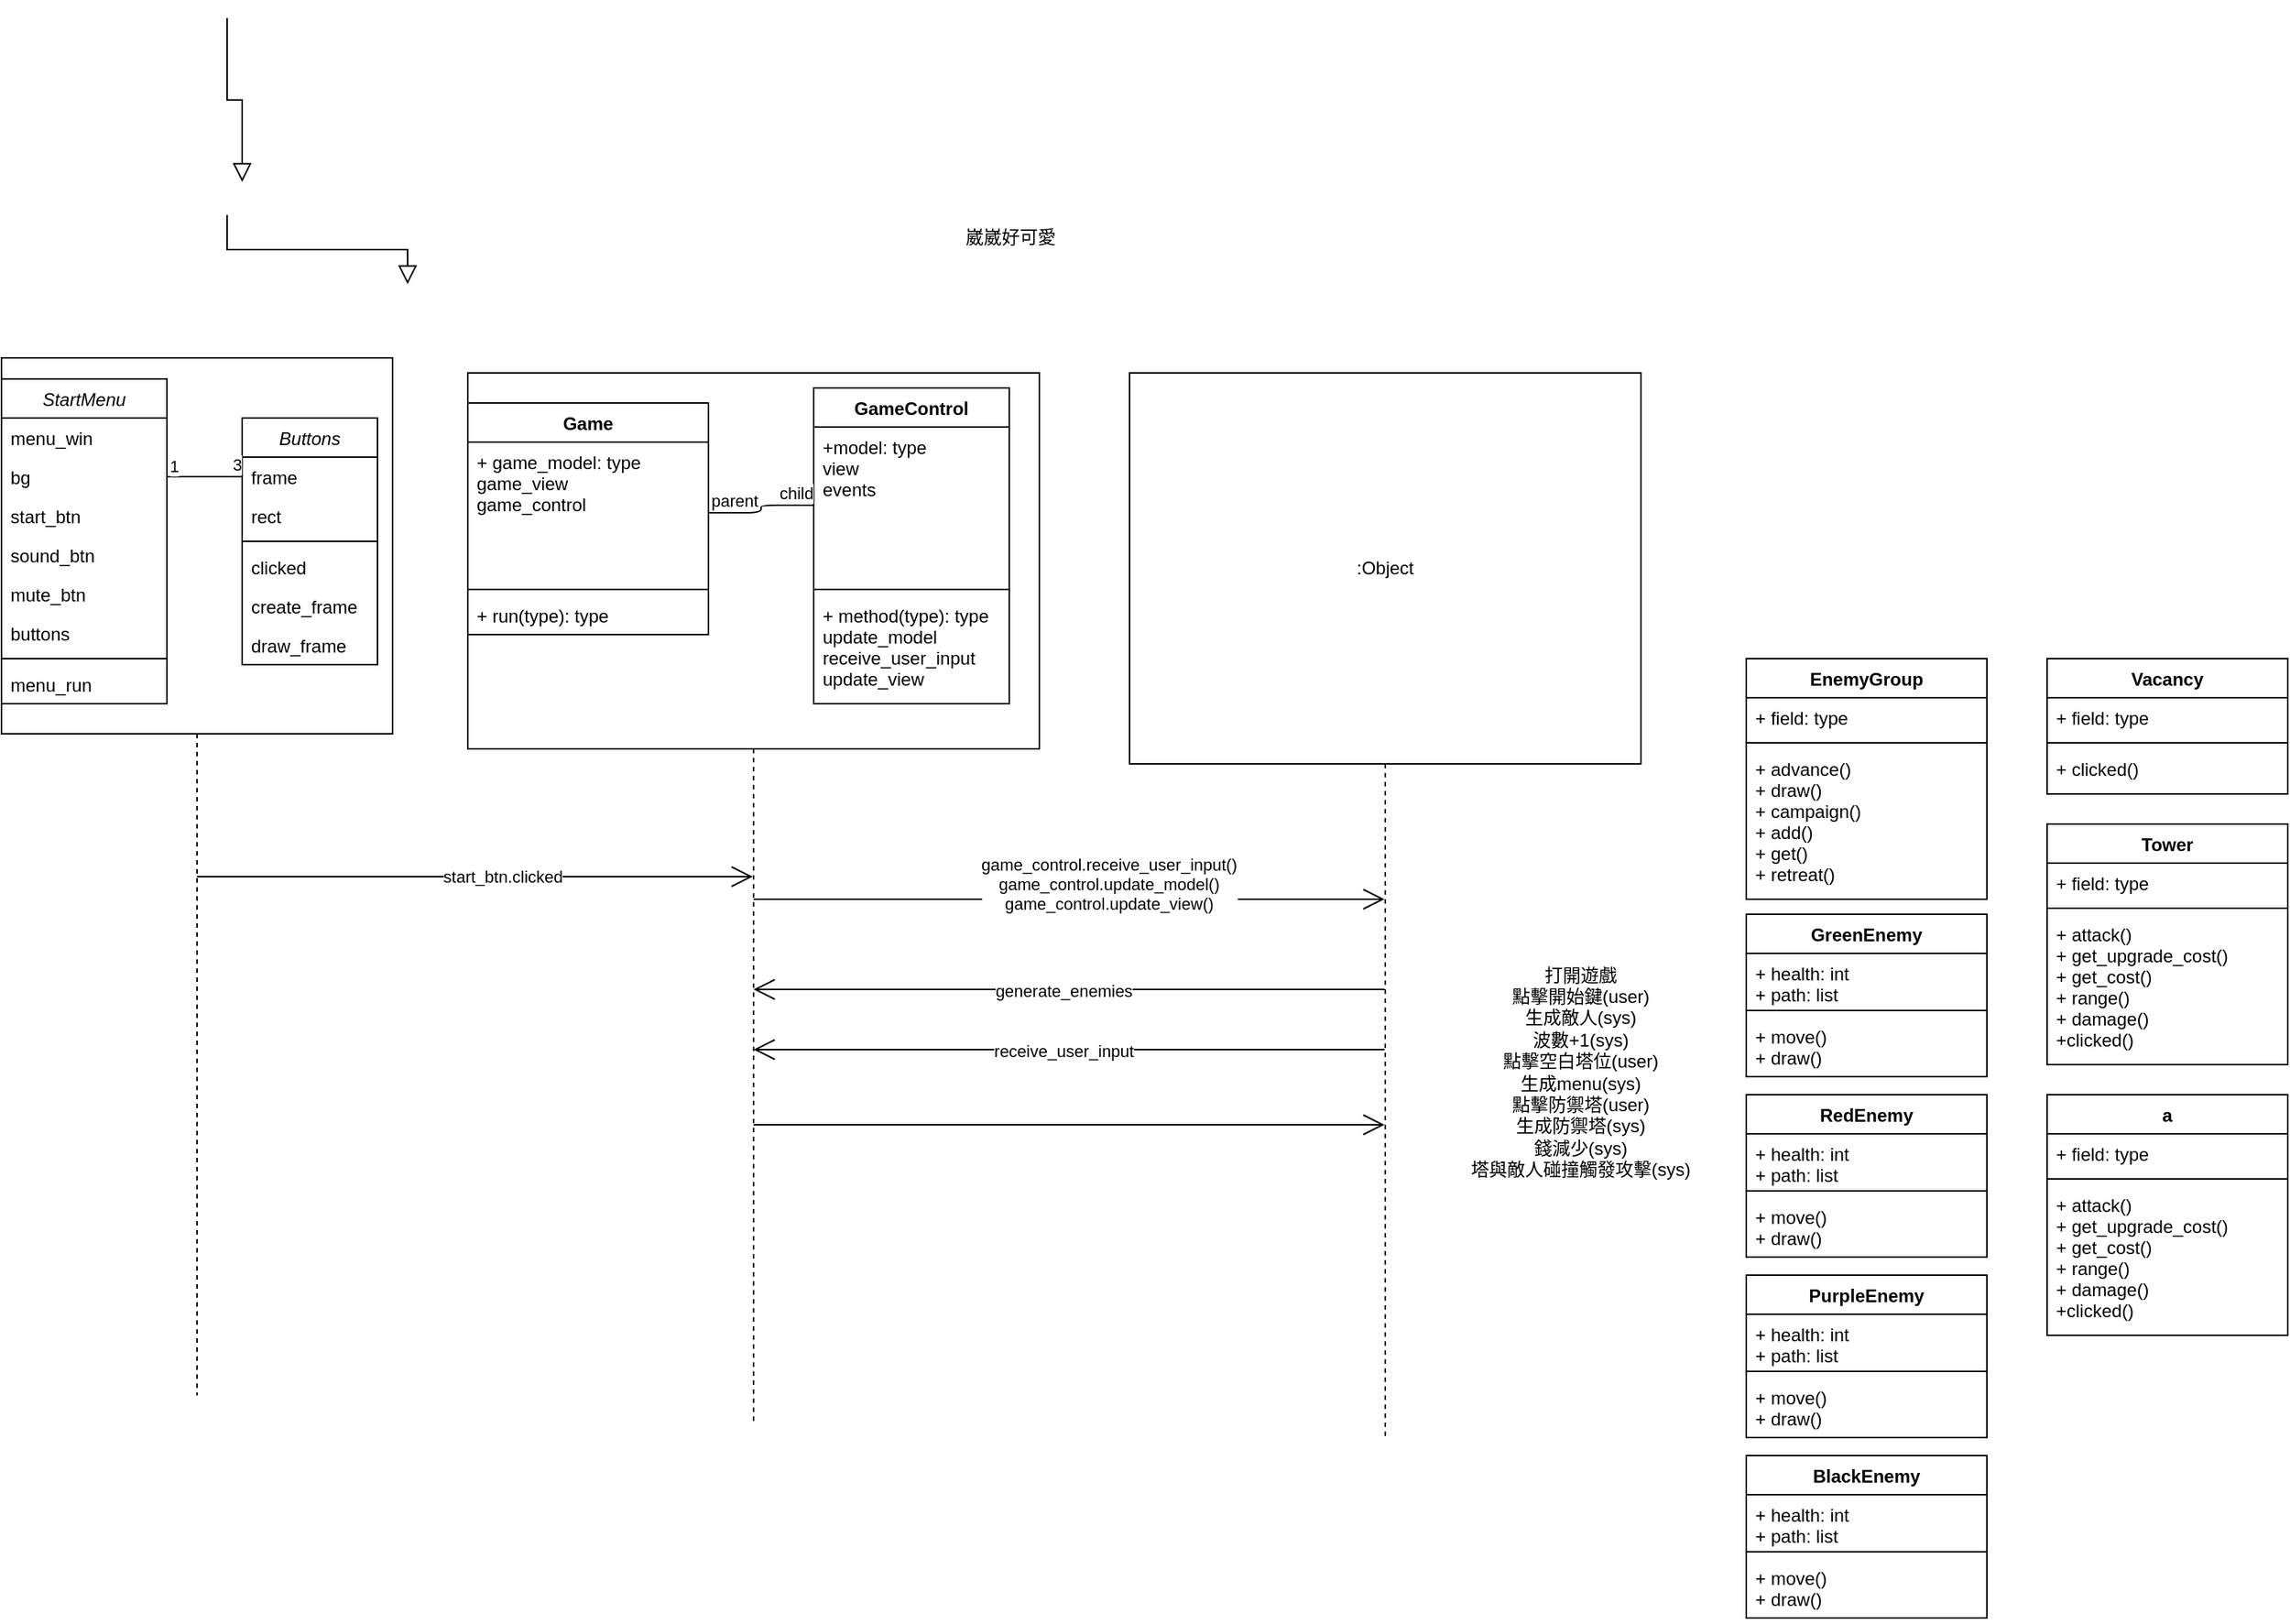 <mxfile version="14.9.5" type="github">
  <diagram id="C5RBs43oDa-KdzZeNtuy" name="Page-1">
    <mxGraphModel dx="907" dy="474" grid="1" gridSize="10" guides="1" tooltips="1" connect="1" arrows="1" fold="1" page="1" pageScale="1" pageWidth="1654" pageHeight="1169" math="0" shadow="0">
      <root>
        <mxCell id="WIyWlLk6GJQsqaUBKTNV-0" />
        <mxCell id="WIyWlLk6GJQsqaUBKTNV-1" parent="WIyWlLk6GJQsqaUBKTNV-0" />
        <mxCell id="zkfFHV4jXpPFQw0GAbJ--12" value="" style="endArrow=block;endSize=10;endFill=0;shadow=0;strokeWidth=1;rounded=0;edgeStyle=elbowEdgeStyle;elbow=vertical;" parent="WIyWlLk6GJQsqaUBKTNV-1" target="zkfFHV4jXpPFQw0GAbJ--0" edge="1">
          <mxGeometry width="160" relative="1" as="geometry">
            <mxPoint x="190" y="94" as="sourcePoint" />
            <mxPoint x="200" y="203" as="targetPoint" />
          </mxGeometry>
        </mxCell>
        <mxCell id="zkfFHV4jXpPFQw0GAbJ--16" value="" style="endArrow=block;endSize=10;endFill=0;shadow=0;strokeWidth=1;rounded=0;edgeStyle=elbowEdgeStyle;elbow=vertical;" parent="WIyWlLk6GJQsqaUBKTNV-1" target="zkfFHV4jXpPFQw0GAbJ--0" edge="1">
          <mxGeometry width="160" relative="1" as="geometry">
            <mxPoint x="190" y="225" as="sourcePoint" />
            <mxPoint x="310" y="271" as="targetPoint" />
          </mxGeometry>
        </mxCell>
        <mxCell id="tjoVgDpYeIoy6xXFeEll-1" value="崴崴好可愛" style="text;html=1;strokeColor=none;fillColor=none;align=center;verticalAlign=middle;whiteSpace=wrap;rounded=0;" parent="WIyWlLk6GJQsqaUBKTNV-1" vertex="1">
          <mxGeometry x="670" y="230" width="82" height="20" as="geometry" />
        </mxCell>
        <mxCell id="nteBSBuD71TsZTLeSuAN-41" value="" style="shape=umlLifeline;perimeter=lifelinePerimeter;whiteSpace=wrap;html=1;container=1;collapsible=0;recursiveResize=0;outlineConnect=0;size=250;" parent="WIyWlLk6GJQsqaUBKTNV-1" vertex="1">
          <mxGeometry x="40" y="320" width="260" height="690" as="geometry" />
        </mxCell>
        <mxCell id="nteBSBuD71TsZTLeSuAN-6" value="StartMenu" style="swimlane;fontStyle=2;align=center;verticalAlign=top;childLayout=stackLayout;horizontal=1;startSize=26;horizontalStack=0;resizeParent=1;resizeLast=0;collapsible=1;marginBottom=0;rounded=0;shadow=0;strokeWidth=1;" parent="nteBSBuD71TsZTLeSuAN-41" vertex="1">
          <mxGeometry y="14" width="110" height="216" as="geometry">
            <mxRectangle x="220" y="30" width="160" height="26" as="alternateBounds" />
          </mxGeometry>
        </mxCell>
        <mxCell id="nteBSBuD71TsZTLeSuAN-7" value="menu_win" style="text;align=left;verticalAlign=top;spacingLeft=4;spacingRight=4;overflow=hidden;rotatable=0;points=[[0,0.5],[1,0.5]];portConstraint=eastwest;" parent="nteBSBuD71TsZTLeSuAN-6" vertex="1">
          <mxGeometry y="26" width="110" height="26" as="geometry" />
        </mxCell>
        <mxCell id="nteBSBuD71TsZTLeSuAN-8" value="bg" style="text;align=left;verticalAlign=top;spacingLeft=4;spacingRight=4;overflow=hidden;rotatable=0;points=[[0,0.5],[1,0.5]];portConstraint=eastwest;rounded=0;shadow=0;html=0;" parent="nteBSBuD71TsZTLeSuAN-6" vertex="1">
          <mxGeometry y="52" width="110" height="26" as="geometry" />
        </mxCell>
        <mxCell id="nteBSBuD71TsZTLeSuAN-9" value="start_btn" style="text;align=left;verticalAlign=top;spacingLeft=4;spacingRight=4;overflow=hidden;rotatable=0;points=[[0,0.5],[1,0.5]];portConstraint=eastwest;rounded=0;shadow=0;html=0;" parent="nteBSBuD71TsZTLeSuAN-6" vertex="1">
          <mxGeometry y="78" width="110" height="26" as="geometry" />
        </mxCell>
        <mxCell id="nteBSBuD71TsZTLeSuAN-10" value="sound_btn" style="text;align=left;verticalAlign=top;spacingLeft=4;spacingRight=4;overflow=hidden;rotatable=0;points=[[0,0.5],[1,0.5]];portConstraint=eastwest;rounded=0;shadow=0;html=0;" parent="nteBSBuD71TsZTLeSuAN-6" vertex="1">
          <mxGeometry y="104" width="110" height="26" as="geometry" />
        </mxCell>
        <mxCell id="nteBSBuD71TsZTLeSuAN-11" value="mute_btn" style="text;align=left;verticalAlign=top;spacingLeft=4;spacingRight=4;overflow=hidden;rotatable=0;points=[[0,0.5],[1,0.5]];portConstraint=eastwest;rounded=0;shadow=0;html=0;" parent="nteBSBuD71TsZTLeSuAN-6" vertex="1">
          <mxGeometry y="130" width="110" height="26" as="geometry" />
        </mxCell>
        <mxCell id="nteBSBuD71TsZTLeSuAN-12" value="buttons" style="text;align=left;verticalAlign=top;spacingLeft=4;spacingRight=4;overflow=hidden;rotatable=0;points=[[0,0.5],[1,0.5]];portConstraint=eastwest;rounded=0;shadow=0;html=0;" parent="nteBSBuD71TsZTLeSuAN-6" vertex="1">
          <mxGeometry y="156" width="110" height="26" as="geometry" />
        </mxCell>
        <mxCell id="nteBSBuD71TsZTLeSuAN-14" value="" style="line;html=1;strokeWidth=1;align=left;verticalAlign=middle;spacingTop=-1;spacingLeft=3;spacingRight=3;rotatable=0;labelPosition=right;points=[];portConstraint=eastwest;" parent="nteBSBuD71TsZTLeSuAN-6" vertex="1">
          <mxGeometry y="182" width="110" height="8" as="geometry" />
        </mxCell>
        <mxCell id="nteBSBuD71TsZTLeSuAN-15" value="menu_run" style="text;align=left;verticalAlign=top;spacingLeft=4;spacingRight=4;overflow=hidden;rotatable=0;points=[[0,0.5],[1,0.5]];portConstraint=eastwest;" parent="nteBSBuD71TsZTLeSuAN-6" vertex="1">
          <mxGeometry y="190" width="110" height="26" as="geometry" />
        </mxCell>
        <mxCell id="nteBSBuD71TsZTLeSuAN-18" value="Buttons" style="swimlane;fontStyle=2;align=center;verticalAlign=top;childLayout=stackLayout;horizontal=1;startSize=26;horizontalStack=0;resizeParent=1;resizeLast=0;collapsible=1;marginBottom=0;rounded=0;shadow=0;strokeWidth=1;" parent="nteBSBuD71TsZTLeSuAN-41" vertex="1">
          <mxGeometry x="160" y="40" width="90" height="164" as="geometry">
            <mxRectangle x="220" y="30" width="160" height="26" as="alternateBounds" />
          </mxGeometry>
        </mxCell>
        <mxCell id="nteBSBuD71TsZTLeSuAN-19" value="frame" style="text;align=left;verticalAlign=top;spacingLeft=4;spacingRight=4;overflow=hidden;rotatable=0;points=[[0,0.5],[1,0.5]];portConstraint=eastwest;" parent="nteBSBuD71TsZTLeSuAN-18" vertex="1">
          <mxGeometry y="26" width="90" height="26" as="geometry" />
        </mxCell>
        <mxCell id="nteBSBuD71TsZTLeSuAN-20" value="rect" style="text;align=left;verticalAlign=top;spacingLeft=4;spacingRight=4;overflow=hidden;rotatable=0;points=[[0,0.5],[1,0.5]];portConstraint=eastwest;rounded=0;shadow=0;html=0;" parent="nteBSBuD71TsZTLeSuAN-18" vertex="1">
          <mxGeometry y="52" width="90" height="26" as="geometry" />
        </mxCell>
        <mxCell id="nteBSBuD71TsZTLeSuAN-25" value="" style="line;html=1;strokeWidth=1;align=left;verticalAlign=middle;spacingTop=-1;spacingLeft=3;spacingRight=3;rotatable=0;labelPosition=right;points=[];portConstraint=eastwest;" parent="nteBSBuD71TsZTLeSuAN-18" vertex="1">
          <mxGeometry y="78" width="90" height="8" as="geometry" />
        </mxCell>
        <mxCell id="nteBSBuD71TsZTLeSuAN-28" value="clicked" style="text;align=left;verticalAlign=top;spacingLeft=4;spacingRight=4;overflow=hidden;rotatable=0;points=[[0,0.5],[1,0.5]];portConstraint=eastwest;" parent="nteBSBuD71TsZTLeSuAN-18" vertex="1">
          <mxGeometry y="86" width="90" height="26" as="geometry" />
        </mxCell>
        <mxCell id="nteBSBuD71TsZTLeSuAN-27" value="create_frame" style="text;align=left;verticalAlign=top;spacingLeft=4;spacingRight=4;overflow=hidden;rotatable=0;points=[[0,0.5],[1,0.5]];portConstraint=eastwest;" parent="nteBSBuD71TsZTLeSuAN-18" vertex="1">
          <mxGeometry y="112" width="90" height="26" as="geometry" />
        </mxCell>
        <mxCell id="nteBSBuD71TsZTLeSuAN-26" value="draw_frame" style="text;align=left;verticalAlign=top;spacingLeft=4;spacingRight=4;overflow=hidden;rotatable=0;points=[[0,0.5],[1,0.5]];portConstraint=eastwest;" parent="nteBSBuD71TsZTLeSuAN-18" vertex="1">
          <mxGeometry y="138" width="90" height="26" as="geometry" />
        </mxCell>
        <mxCell id="nteBSBuD71TsZTLeSuAN-36" value="" style="endArrow=none;html=1;edgeStyle=orthogonalEdgeStyle;entryX=0;entryY=0.5;entryDx=0;entryDy=0;exitX=1;exitY=0.5;exitDx=0;exitDy=0;" parent="nteBSBuD71TsZTLeSuAN-41" source="nteBSBuD71TsZTLeSuAN-8" target="nteBSBuD71TsZTLeSuAN-19" edge="1">
          <mxGeometry relative="1" as="geometry">
            <mxPoint x="190" y="-180" as="sourcePoint" />
            <mxPoint x="350" y="-180" as="targetPoint" />
            <Array as="points" />
          </mxGeometry>
        </mxCell>
        <mxCell id="nteBSBuD71TsZTLeSuAN-37" value="1" style="edgeLabel;resizable=0;html=1;align=left;verticalAlign=bottom;" parent="nteBSBuD71TsZTLeSuAN-36" connectable="0" vertex="1">
          <mxGeometry x="-1" relative="1" as="geometry">
            <mxPoint y="1" as="offset" />
          </mxGeometry>
        </mxCell>
        <mxCell id="nteBSBuD71TsZTLeSuAN-38" value="3" style="edgeLabel;resizable=0;html=1;align=right;verticalAlign=bottom;" parent="nteBSBuD71TsZTLeSuAN-36" connectable="0" vertex="1">
          <mxGeometry x="1" relative="1" as="geometry" />
        </mxCell>
        <mxCell id="nteBSBuD71TsZTLeSuAN-75" value="" style="shape=umlLifeline;perimeter=lifelinePerimeter;whiteSpace=wrap;html=1;container=1;collapsible=0;recursiveResize=0;outlineConnect=0;size=250;" parent="WIyWlLk6GJQsqaUBKTNV-1" vertex="1">
          <mxGeometry x="350" y="330" width="380" height="700" as="geometry" />
        </mxCell>
        <mxCell id="nteBSBuD71TsZTLeSuAN-76" value="Game" style="swimlane;fontStyle=1;align=center;verticalAlign=top;childLayout=stackLayout;horizontal=1;startSize=26;horizontalStack=0;resizeParent=1;resizeParentMax=0;resizeLast=0;collapsible=1;marginBottom=0;" parent="nteBSBuD71TsZTLeSuAN-75" vertex="1">
          <mxGeometry y="20" width="160" height="154" as="geometry" />
        </mxCell>
        <mxCell id="nteBSBuD71TsZTLeSuAN-77" value="+ game_model: type&#xa;game_view&#xa;game_control" style="text;strokeColor=none;fillColor=none;align=left;verticalAlign=top;spacingLeft=4;spacingRight=4;overflow=hidden;rotatable=0;points=[[0,0.5],[1,0.5]];portConstraint=eastwest;" parent="nteBSBuD71TsZTLeSuAN-76" vertex="1">
          <mxGeometry y="26" width="160" height="94" as="geometry" />
        </mxCell>
        <mxCell id="nteBSBuD71TsZTLeSuAN-78" value="" style="line;strokeWidth=1;fillColor=none;align=left;verticalAlign=middle;spacingTop=-1;spacingLeft=3;spacingRight=3;rotatable=0;labelPosition=right;points=[];portConstraint=eastwest;" parent="nteBSBuD71TsZTLeSuAN-76" vertex="1">
          <mxGeometry y="120" width="160" height="8" as="geometry" />
        </mxCell>
        <mxCell id="nteBSBuD71TsZTLeSuAN-79" value="+ run(type): type" style="text;strokeColor=none;fillColor=none;align=left;verticalAlign=top;spacingLeft=4;spacingRight=4;overflow=hidden;rotatable=0;points=[[0,0.5],[1,0.5]];portConstraint=eastwest;" parent="nteBSBuD71TsZTLeSuAN-76" vertex="1">
          <mxGeometry y="128" width="160" height="26" as="geometry" />
        </mxCell>
        <mxCell id="WsGVlpXE8jQ94Zp9YOT2-1" value="GameControl" style="swimlane;fontStyle=1;align=center;verticalAlign=top;childLayout=stackLayout;horizontal=1;startSize=26;horizontalStack=0;resizeParent=1;resizeParentMax=0;resizeLast=0;collapsible=1;marginBottom=0;" parent="nteBSBuD71TsZTLeSuAN-75" vertex="1">
          <mxGeometry x="230" y="10" width="130" height="210" as="geometry" />
        </mxCell>
        <mxCell id="WsGVlpXE8jQ94Zp9YOT2-2" value="+model: type&#xa;view&#xa;events" style="text;strokeColor=none;fillColor=none;align=left;verticalAlign=top;spacingLeft=4;spacingRight=4;overflow=hidden;rotatable=0;points=[[0,0.5],[1,0.5]];portConstraint=eastwest;" parent="WsGVlpXE8jQ94Zp9YOT2-1" vertex="1">
          <mxGeometry y="26" width="130" height="104" as="geometry" />
        </mxCell>
        <mxCell id="WsGVlpXE8jQ94Zp9YOT2-3" value="" style="line;strokeWidth=1;fillColor=none;align=left;verticalAlign=middle;spacingTop=-1;spacingLeft=3;spacingRight=3;rotatable=0;labelPosition=right;points=[];portConstraint=eastwest;" parent="WsGVlpXE8jQ94Zp9YOT2-1" vertex="1">
          <mxGeometry y="130" width="130" height="8" as="geometry" />
        </mxCell>
        <mxCell id="WsGVlpXE8jQ94Zp9YOT2-4" value="+ method(type): type&#xa;update_model&#xa;receive_user_input&#xa;update_view" style="text;strokeColor=none;fillColor=none;align=left;verticalAlign=top;spacingLeft=4;spacingRight=4;overflow=hidden;rotatable=0;points=[[0,0.5],[1,0.5]];portConstraint=eastwest;" parent="WsGVlpXE8jQ94Zp9YOT2-1" vertex="1">
          <mxGeometry y="138" width="130" height="72" as="geometry" />
        </mxCell>
        <mxCell id="WsGVlpXE8jQ94Zp9YOT2-5" value="" style="endArrow=none;html=1;edgeStyle=orthogonalEdgeStyle;entryX=0;entryY=0.5;entryDx=0;entryDy=0;" parent="nteBSBuD71TsZTLeSuAN-75" source="nteBSBuD71TsZTLeSuAN-77" target="WsGVlpXE8jQ94Zp9YOT2-2" edge="1">
          <mxGeometry relative="1" as="geometry">
            <mxPoint x="270" y="190" as="sourcePoint" />
            <mxPoint x="430" y="190" as="targetPoint" />
          </mxGeometry>
        </mxCell>
        <mxCell id="WsGVlpXE8jQ94Zp9YOT2-6" value="parent" style="edgeLabel;resizable=0;html=1;align=left;verticalAlign=bottom;" parent="WsGVlpXE8jQ94Zp9YOT2-5" connectable="0" vertex="1">
          <mxGeometry x="-1" relative="1" as="geometry" />
        </mxCell>
        <mxCell id="WsGVlpXE8jQ94Zp9YOT2-7" value="child" style="edgeLabel;resizable=0;html=1;align=right;verticalAlign=bottom;" parent="WsGVlpXE8jQ94Zp9YOT2-5" connectable="0" vertex="1">
          <mxGeometry x="1" relative="1" as="geometry" />
        </mxCell>
        <mxCell id="nteBSBuD71TsZTLeSuAN-73" value="" style="endArrow=open;endFill=1;endSize=12;html=1;" parent="WIyWlLk6GJQsqaUBKTNV-1" source="nteBSBuD71TsZTLeSuAN-41" target="nteBSBuD71TsZTLeSuAN-75" edge="1">
          <mxGeometry width="160" relative="1" as="geometry">
            <mxPoint x="380" y="940" as="sourcePoint" />
            <mxPoint x="540" y="940" as="targetPoint" />
          </mxGeometry>
        </mxCell>
        <mxCell id="nteBSBuD71TsZTLeSuAN-74" value="start_btn.clicked" style="edgeLabel;html=1;align=center;verticalAlign=middle;resizable=0;points=[];" parent="nteBSBuD71TsZTLeSuAN-73" vertex="1" connectable="0">
          <mxGeometry x="0.105" relative="1" as="geometry">
            <mxPoint x="-1" as="offset" />
          </mxGeometry>
        </mxCell>
        <mxCell id="nteBSBuD71TsZTLeSuAN-80" value="" style="endArrow=open;endFill=1;endSize=12;html=1;" parent="WIyWlLk6GJQsqaUBKTNV-1" source="nteBSBuD71TsZTLeSuAN-75" target="WsGVlpXE8jQ94Zp9YOT2-0" edge="1">
          <mxGeometry width="160" relative="1" as="geometry">
            <mxPoint x="560.001" y="730" as="sourcePoint" />
            <mxPoint x="900.43" y="730" as="targetPoint" />
          </mxGeometry>
        </mxCell>
        <mxCell id="nteBSBuD71TsZTLeSuAN-81" value="&lt;span style=&quot;font-size: 11px&quot;&gt;game_control.receive_user_input()&lt;br&gt;game_control.update_model()&lt;br&gt;game_control.update_view()&lt;/span&gt;" style="edgeLabel;html=1;align=center;verticalAlign=middle;resizable=0;points=[];" parent="nteBSBuD71TsZTLeSuAN-80" vertex="1" connectable="0">
          <mxGeometry x="0.105" relative="1" as="geometry">
            <mxPoint x="4" y="-10" as="offset" />
          </mxGeometry>
        </mxCell>
        <mxCell id="WsGVlpXE8jQ94Zp9YOT2-0" value=":Object" style="shape=umlLifeline;perimeter=lifelinePerimeter;whiteSpace=wrap;html=1;container=1;collapsible=0;recursiveResize=0;outlineConnect=0;size=260;" parent="WIyWlLk6GJQsqaUBKTNV-1" vertex="1">
          <mxGeometry x="790" y="330" width="340" height="710" as="geometry" />
        </mxCell>
        <mxCell id="0SJmJpMR81CniCjTsvdg-0" value="GreenEnemy" style="swimlane;fontStyle=1;align=center;verticalAlign=top;childLayout=stackLayout;horizontal=1;startSize=26;horizontalStack=0;resizeParent=1;resizeParentMax=0;resizeLast=0;collapsible=1;marginBottom=0;" parent="WIyWlLk6GJQsqaUBKTNV-1" vertex="1">
          <mxGeometry x="1200" y="690" width="160" height="108" as="geometry" />
        </mxCell>
        <mxCell id="0SJmJpMR81CniCjTsvdg-1" value="+ health: int&#xa;+ path: list&#xa;" style="text;strokeColor=none;fillColor=none;align=left;verticalAlign=top;spacingLeft=4;spacingRight=4;overflow=hidden;rotatable=0;points=[[0,0.5],[1,0.5]];portConstraint=eastwest;" parent="0SJmJpMR81CniCjTsvdg-0" vertex="1">
          <mxGeometry y="26" width="160" height="34" as="geometry" />
        </mxCell>
        <mxCell id="0SJmJpMR81CniCjTsvdg-2" value="" style="line;strokeWidth=1;fillColor=none;align=left;verticalAlign=middle;spacingTop=-1;spacingLeft=3;spacingRight=3;rotatable=0;labelPosition=right;points=[];portConstraint=eastwest;" parent="0SJmJpMR81CniCjTsvdg-0" vertex="1">
          <mxGeometry y="60" width="160" height="8" as="geometry" />
        </mxCell>
        <mxCell id="0SJmJpMR81CniCjTsvdg-3" value="+ move()&#xa;+ draw()" style="text;strokeColor=none;fillColor=none;align=left;verticalAlign=top;spacingLeft=4;spacingRight=4;overflow=hidden;rotatable=0;points=[[0,0.5],[1,0.5]];portConstraint=eastwest;" parent="0SJmJpMR81CniCjTsvdg-0" vertex="1">
          <mxGeometry y="68" width="160" height="40" as="geometry" />
        </mxCell>
        <mxCell id="0SJmJpMR81CniCjTsvdg-4" value="RedEnemy" style="swimlane;fontStyle=1;align=center;verticalAlign=top;childLayout=stackLayout;horizontal=1;startSize=26;horizontalStack=0;resizeParent=1;resizeParentMax=0;resizeLast=0;collapsible=1;marginBottom=0;" parent="WIyWlLk6GJQsqaUBKTNV-1" vertex="1">
          <mxGeometry x="1200" y="810" width="160" height="108" as="geometry" />
        </mxCell>
        <mxCell id="0SJmJpMR81CniCjTsvdg-5" value="+ health: int&#xa;+ path: list&#xa;" style="text;strokeColor=none;fillColor=none;align=left;verticalAlign=top;spacingLeft=4;spacingRight=4;overflow=hidden;rotatable=0;points=[[0,0.5],[1,0.5]];portConstraint=eastwest;" parent="0SJmJpMR81CniCjTsvdg-4" vertex="1">
          <mxGeometry y="26" width="160" height="34" as="geometry" />
        </mxCell>
        <mxCell id="0SJmJpMR81CniCjTsvdg-6" value="" style="line;strokeWidth=1;fillColor=none;align=left;verticalAlign=middle;spacingTop=-1;spacingLeft=3;spacingRight=3;rotatable=0;labelPosition=right;points=[];portConstraint=eastwest;" parent="0SJmJpMR81CniCjTsvdg-4" vertex="1">
          <mxGeometry y="60" width="160" height="8" as="geometry" />
        </mxCell>
        <mxCell id="0SJmJpMR81CniCjTsvdg-7" value="+ move()&#xa;+ draw()" style="text;strokeColor=none;fillColor=none;align=left;verticalAlign=top;spacingLeft=4;spacingRight=4;overflow=hidden;rotatable=0;points=[[0,0.5],[1,0.5]];portConstraint=eastwest;" parent="0SJmJpMR81CniCjTsvdg-4" vertex="1">
          <mxGeometry y="68" width="160" height="40" as="geometry" />
        </mxCell>
        <mxCell id="0SJmJpMR81CniCjTsvdg-8" value="PurpleEnemy" style="swimlane;fontStyle=1;align=center;verticalAlign=top;childLayout=stackLayout;horizontal=1;startSize=26;horizontalStack=0;resizeParent=1;resizeParentMax=0;resizeLast=0;collapsible=1;marginBottom=0;" parent="WIyWlLk6GJQsqaUBKTNV-1" vertex="1">
          <mxGeometry x="1200" y="930" width="160" height="108" as="geometry" />
        </mxCell>
        <mxCell id="0SJmJpMR81CniCjTsvdg-9" value="+ health: int&#xa;+ path: list&#xa;" style="text;strokeColor=none;fillColor=none;align=left;verticalAlign=top;spacingLeft=4;spacingRight=4;overflow=hidden;rotatable=0;points=[[0,0.5],[1,0.5]];portConstraint=eastwest;" parent="0SJmJpMR81CniCjTsvdg-8" vertex="1">
          <mxGeometry y="26" width="160" height="34" as="geometry" />
        </mxCell>
        <mxCell id="0SJmJpMR81CniCjTsvdg-10" value="" style="line;strokeWidth=1;fillColor=none;align=left;verticalAlign=middle;spacingTop=-1;spacingLeft=3;spacingRight=3;rotatable=0;labelPosition=right;points=[];portConstraint=eastwest;" parent="0SJmJpMR81CniCjTsvdg-8" vertex="1">
          <mxGeometry y="60" width="160" height="8" as="geometry" />
        </mxCell>
        <mxCell id="0SJmJpMR81CniCjTsvdg-11" value="+ move()&#xa;+ draw()" style="text;strokeColor=none;fillColor=none;align=left;verticalAlign=top;spacingLeft=4;spacingRight=4;overflow=hidden;rotatable=0;points=[[0,0.5],[1,0.5]];portConstraint=eastwest;" parent="0SJmJpMR81CniCjTsvdg-8" vertex="1">
          <mxGeometry y="68" width="160" height="40" as="geometry" />
        </mxCell>
        <mxCell id="0SJmJpMR81CniCjTsvdg-12" value="BlackEnemy" style="swimlane;fontStyle=1;align=center;verticalAlign=top;childLayout=stackLayout;horizontal=1;startSize=26;horizontalStack=0;resizeParent=1;resizeParentMax=0;resizeLast=0;collapsible=1;marginBottom=0;" parent="WIyWlLk6GJQsqaUBKTNV-1" vertex="1">
          <mxGeometry x="1200" y="1050" width="160" height="108" as="geometry" />
        </mxCell>
        <mxCell id="0SJmJpMR81CniCjTsvdg-13" value="+ health: int&#xa;+ path: list&#xa;" style="text;strokeColor=none;fillColor=none;align=left;verticalAlign=top;spacingLeft=4;spacingRight=4;overflow=hidden;rotatable=0;points=[[0,0.5],[1,0.5]];portConstraint=eastwest;" parent="0SJmJpMR81CniCjTsvdg-12" vertex="1">
          <mxGeometry y="26" width="160" height="34" as="geometry" />
        </mxCell>
        <mxCell id="0SJmJpMR81CniCjTsvdg-14" value="" style="line;strokeWidth=1;fillColor=none;align=left;verticalAlign=middle;spacingTop=-1;spacingLeft=3;spacingRight=3;rotatable=0;labelPosition=right;points=[];portConstraint=eastwest;" parent="0SJmJpMR81CniCjTsvdg-12" vertex="1">
          <mxGeometry y="60" width="160" height="8" as="geometry" />
        </mxCell>
        <mxCell id="0SJmJpMR81CniCjTsvdg-15" value="+ move()&#xa;+ draw()" style="text;strokeColor=none;fillColor=none;align=left;verticalAlign=top;spacingLeft=4;spacingRight=4;overflow=hidden;rotatable=0;points=[[0,0.5],[1,0.5]];portConstraint=eastwest;" parent="0SJmJpMR81CniCjTsvdg-12" vertex="1">
          <mxGeometry y="68" width="160" height="40" as="geometry" />
        </mxCell>
        <mxCell id="0SJmJpMR81CniCjTsvdg-16" value="EnemyGroup" style="swimlane;fontStyle=1;align=center;verticalAlign=top;childLayout=stackLayout;horizontal=1;startSize=26;horizontalStack=0;resizeParent=1;resizeParentMax=0;resizeLast=0;collapsible=1;marginBottom=0;" parent="WIyWlLk6GJQsqaUBKTNV-1" vertex="1">
          <mxGeometry x="1200" y="520" width="160" height="160" as="geometry">
            <mxRectangle x="1200" y="520" width="110" height="26" as="alternateBounds" />
          </mxGeometry>
        </mxCell>
        <mxCell id="0SJmJpMR81CniCjTsvdg-17" value="+ field: type" style="text;strokeColor=none;fillColor=none;align=left;verticalAlign=top;spacingLeft=4;spacingRight=4;overflow=hidden;rotatable=0;points=[[0,0.5],[1,0.5]];portConstraint=eastwest;" parent="0SJmJpMR81CniCjTsvdg-16" vertex="1">
          <mxGeometry y="26" width="160" height="26" as="geometry" />
        </mxCell>
        <mxCell id="0SJmJpMR81CniCjTsvdg-18" value="" style="line;strokeWidth=1;fillColor=none;align=left;verticalAlign=middle;spacingTop=-1;spacingLeft=3;spacingRight=3;rotatable=0;labelPosition=right;points=[];portConstraint=eastwest;" parent="0SJmJpMR81CniCjTsvdg-16" vertex="1">
          <mxGeometry y="52" width="160" height="8" as="geometry" />
        </mxCell>
        <mxCell id="0SJmJpMR81CniCjTsvdg-19" value="+ advance()&#xa;+ draw()&#xa;+ campaign()&#xa;+ add()&#xa;+ get()&#xa;+ retreat()" style="text;strokeColor=none;fillColor=none;align=left;verticalAlign=top;spacingLeft=4;spacingRight=4;overflow=hidden;rotatable=0;points=[[0,0.5],[1,0.5]];portConstraint=eastwest;" parent="0SJmJpMR81CniCjTsvdg-16" vertex="1">
          <mxGeometry y="60" width="160" height="100" as="geometry" />
        </mxCell>
        <mxCell id="PEocMXkibnuBXIMPjLkJ-3" value="" style="endArrow=open;endFill=1;endSize=12;html=1;" parent="WIyWlLk6GJQsqaUBKTNV-1" source="WsGVlpXE8jQ94Zp9YOT2-0" target="nteBSBuD71TsZTLeSuAN-75" edge="1">
          <mxGeometry width="160" relative="1" as="geometry">
            <mxPoint x="930" y="720" as="sourcePoint" />
            <mxPoint x="800" y="720" as="targetPoint" />
            <Array as="points">
              <mxPoint x="850" y="740" />
            </Array>
          </mxGeometry>
        </mxCell>
        <mxCell id="PEocMXkibnuBXIMPjLkJ-4" value="generate_enemies" style="edgeLabel;html=1;align=center;verticalAlign=middle;resizable=0;points=[];" parent="WIyWlLk6GJQsqaUBKTNV-1" vertex="1" connectable="0">
          <mxGeometry x="752" y="740" as="geometry">
            <mxPoint x="-6" y="1" as="offset" />
          </mxGeometry>
        </mxCell>
        <mxCell id="PEocMXkibnuBXIMPjLkJ-5" value="" style="endArrow=open;endFill=1;endSize=12;html=1;" parent="WIyWlLk6GJQsqaUBKTNV-1" source="WsGVlpXE8jQ94Zp9YOT2-0" target="nteBSBuD71TsZTLeSuAN-75" edge="1">
          <mxGeometry width="160" relative="1" as="geometry">
            <mxPoint x="640" y="830" as="sourcePoint" />
            <mxPoint x="800" y="830" as="targetPoint" />
            <Array as="points">
              <mxPoint x="610" y="780" />
              <mxPoint x="580" y="780" />
            </Array>
          </mxGeometry>
        </mxCell>
        <mxCell id="PEocMXkibnuBXIMPjLkJ-6" value="receive_user_input" style="edgeLabel;html=1;align=center;verticalAlign=middle;resizable=0;points=[];" parent="WIyWlLk6GJQsqaUBKTNV-1" vertex="1" connectable="0">
          <mxGeometry x="752" y="780" as="geometry">
            <mxPoint x="-6" y="1" as="offset" />
          </mxGeometry>
        </mxCell>
        <mxCell id="PEocMXkibnuBXIMPjLkJ-9" value="" style="endArrow=open;endFill=1;endSize=12;html=1;" parent="WIyWlLk6GJQsqaUBKTNV-1" source="nteBSBuD71TsZTLeSuAN-75" target="WsGVlpXE8jQ94Zp9YOT2-0" edge="1">
          <mxGeometry width="160" relative="1" as="geometry">
            <mxPoint x="550" y="830" as="sourcePoint" />
            <mxPoint x="800" y="830" as="targetPoint" />
            <Array as="points">
              <mxPoint x="870" y="830" />
            </Array>
          </mxGeometry>
        </mxCell>
        <mxCell id="PEocMXkibnuBXIMPjLkJ-10" value="" style="text;strokeColor=none;fillColor=none;align=left;verticalAlign=middle;spacingTop=-1;spacingLeft=4;spacingRight=4;rotatable=0;labelPosition=right;points=[];portConstraint=eastwest;" parent="WIyWlLk6GJQsqaUBKTNV-1" vertex="1">
          <mxGeometry x="1040" y="666" width="100" height="244" as="geometry" />
        </mxCell>
        <mxCell id="PEocMXkibnuBXIMPjLkJ-12" value="打開遊戲&lt;br&gt;點擊開始鍵(user)&lt;br&gt;生成敵人(sys)&lt;br&gt;波數+1(sys)&lt;br&gt;點擊空白塔位(user)&lt;br&gt;生成menu(sys)&lt;br&gt;點擊防禦塔(user)&lt;br&gt;生成防禦塔(sys)&lt;br&gt;錢減少(sys)&lt;br&gt;塔與敵人碰撞觸發攻擊(sys)" style="text;html=1;strokeColor=none;fillColor=none;align=center;verticalAlign=middle;whiteSpace=wrap;rounded=0;" parent="WIyWlLk6GJQsqaUBKTNV-1" vertex="1">
          <mxGeometry x="990" y="690" width="200" height="210" as="geometry" />
        </mxCell>
        <mxCell id="_nXWcierhaTBSfkVUFGh-2" value="Vacancy" style="swimlane;fontStyle=1;align=center;verticalAlign=top;childLayout=stackLayout;horizontal=1;startSize=26;horizontalStack=0;resizeParent=1;resizeParentMax=0;resizeLast=0;collapsible=1;marginBottom=0;" parent="WIyWlLk6GJQsqaUBKTNV-1" vertex="1">
          <mxGeometry x="1400" y="520" width="160" height="90" as="geometry">
            <mxRectangle x="1200" y="520" width="110" height="26" as="alternateBounds" />
          </mxGeometry>
        </mxCell>
        <mxCell id="_nXWcierhaTBSfkVUFGh-3" value="+ field: type" style="text;strokeColor=none;fillColor=none;align=left;verticalAlign=top;spacingLeft=4;spacingRight=4;overflow=hidden;rotatable=0;points=[[0,0.5],[1,0.5]];portConstraint=eastwest;" parent="_nXWcierhaTBSfkVUFGh-2" vertex="1">
          <mxGeometry y="26" width="160" height="26" as="geometry" />
        </mxCell>
        <mxCell id="_nXWcierhaTBSfkVUFGh-4" value="" style="line;strokeWidth=1;fillColor=none;align=left;verticalAlign=middle;spacingTop=-1;spacingLeft=3;spacingRight=3;rotatable=0;labelPosition=right;points=[];portConstraint=eastwest;" parent="_nXWcierhaTBSfkVUFGh-2" vertex="1">
          <mxGeometry y="52" width="160" height="8" as="geometry" />
        </mxCell>
        <mxCell id="_nXWcierhaTBSfkVUFGh-5" value="+ clicked()" style="text;strokeColor=none;fillColor=none;align=left;verticalAlign=top;spacingLeft=4;spacingRight=4;overflow=hidden;rotatable=0;points=[[0,0.5],[1,0.5]];portConstraint=eastwest;" parent="_nXWcierhaTBSfkVUFGh-2" vertex="1">
          <mxGeometry y="60" width="160" height="30" as="geometry" />
        </mxCell>
        <mxCell id="_nXWcierhaTBSfkVUFGh-6" value="Tower" style="swimlane;fontStyle=1;align=center;verticalAlign=top;childLayout=stackLayout;horizontal=1;startSize=26;horizontalStack=0;resizeParent=1;resizeParentMax=0;resizeLast=0;collapsible=1;marginBottom=0;" parent="WIyWlLk6GJQsqaUBKTNV-1" vertex="1">
          <mxGeometry x="1400" y="630" width="160" height="160" as="geometry">
            <mxRectangle x="1200" y="520" width="110" height="26" as="alternateBounds" />
          </mxGeometry>
        </mxCell>
        <mxCell id="_nXWcierhaTBSfkVUFGh-7" value="+ field: type" style="text;strokeColor=none;fillColor=none;align=left;verticalAlign=top;spacingLeft=4;spacingRight=4;overflow=hidden;rotatable=0;points=[[0,0.5],[1,0.5]];portConstraint=eastwest;" parent="_nXWcierhaTBSfkVUFGh-6" vertex="1">
          <mxGeometry y="26" width="160" height="26" as="geometry" />
        </mxCell>
        <mxCell id="_nXWcierhaTBSfkVUFGh-8" value="" style="line;strokeWidth=1;fillColor=none;align=left;verticalAlign=middle;spacingTop=-1;spacingLeft=3;spacingRight=3;rotatable=0;labelPosition=right;points=[];portConstraint=eastwest;" parent="_nXWcierhaTBSfkVUFGh-6" vertex="1">
          <mxGeometry y="52" width="160" height="8" as="geometry" />
        </mxCell>
        <mxCell id="_nXWcierhaTBSfkVUFGh-9" value="+ attack()&#xa;+ get_upgrade_cost()&#xa;+ get_cost()&#xa;+ range()&#xa;+ damage()&#xa;+clicked()&#xa;" style="text;strokeColor=none;fillColor=none;align=left;verticalAlign=top;spacingLeft=4;spacingRight=4;overflow=hidden;rotatable=0;points=[[0,0.5],[1,0.5]];portConstraint=eastwest;" parent="_nXWcierhaTBSfkVUFGh-6" vertex="1">
          <mxGeometry y="60" width="160" height="100" as="geometry" />
        </mxCell>
        <mxCell id="_nXWcierhaTBSfkVUFGh-10" value="a" style="swimlane;fontStyle=1;align=center;verticalAlign=top;childLayout=stackLayout;horizontal=1;startSize=26;horizontalStack=0;resizeParent=1;resizeParentMax=0;resizeLast=0;collapsible=1;marginBottom=0;" parent="WIyWlLk6GJQsqaUBKTNV-1" vertex="1">
          <mxGeometry x="1400" y="810" width="160" height="160" as="geometry">
            <mxRectangle x="1200" y="520" width="110" height="26" as="alternateBounds" />
          </mxGeometry>
        </mxCell>
        <mxCell id="_nXWcierhaTBSfkVUFGh-11" value="+ field: type" style="text;strokeColor=none;fillColor=none;align=left;verticalAlign=top;spacingLeft=4;spacingRight=4;overflow=hidden;rotatable=0;points=[[0,0.5],[1,0.5]];portConstraint=eastwest;" parent="_nXWcierhaTBSfkVUFGh-10" vertex="1">
          <mxGeometry y="26" width="160" height="26" as="geometry" />
        </mxCell>
        <mxCell id="_nXWcierhaTBSfkVUFGh-12" value="" style="line;strokeWidth=1;fillColor=none;align=left;verticalAlign=middle;spacingTop=-1;spacingLeft=3;spacingRight=3;rotatable=0;labelPosition=right;points=[];portConstraint=eastwest;" parent="_nXWcierhaTBSfkVUFGh-10" vertex="1">
          <mxGeometry y="52" width="160" height="8" as="geometry" />
        </mxCell>
        <mxCell id="_nXWcierhaTBSfkVUFGh-13" value="+ attack()&#xa;+ get_upgrade_cost()&#xa;+ get_cost()&#xa;+ range()&#xa;+ damage()&#xa;+clicked()&#xa;" style="text;strokeColor=none;fillColor=none;align=left;verticalAlign=top;spacingLeft=4;spacingRight=4;overflow=hidden;rotatable=0;points=[[0,0.5],[1,0.5]];portConstraint=eastwest;" parent="_nXWcierhaTBSfkVUFGh-10" vertex="1">
          <mxGeometry y="60" width="160" height="100" as="geometry" />
        </mxCell>
      </root>
    </mxGraphModel>
  </diagram>
</mxfile>

